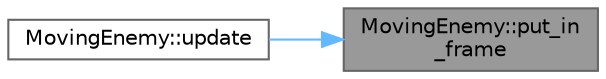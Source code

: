 digraph "MovingEnemy::put_in_frame"
{
 // LATEX_PDF_SIZE
  bgcolor="transparent";
  edge [fontname=Helvetica,fontsize=10,labelfontname=Helvetica,labelfontsize=10];
  node [fontname=Helvetica,fontsize=10,shape=box,height=0.2,width=0.4];
  rankdir="RL";
  Node1 [id="Node000001",label="MovingEnemy::put_in\l_frame",height=0.2,width=0.4,color="gray40", fillcolor="grey60", style="filled", fontcolor="black",tooltip=" "];
  Node1 -> Node2 [id="edge1_Node000001_Node000002",dir="back",color="steelblue1",style="solid",tooltip=" "];
  Node2 [id="Node000002",label="MovingEnemy::update",height=0.2,width=0.4,color="grey40", fillcolor="white", style="filled",URL="$class_moving_enemy.html#abd80fa1976f6ee1cd7be704996ee4664",tooltip=" "];
}
